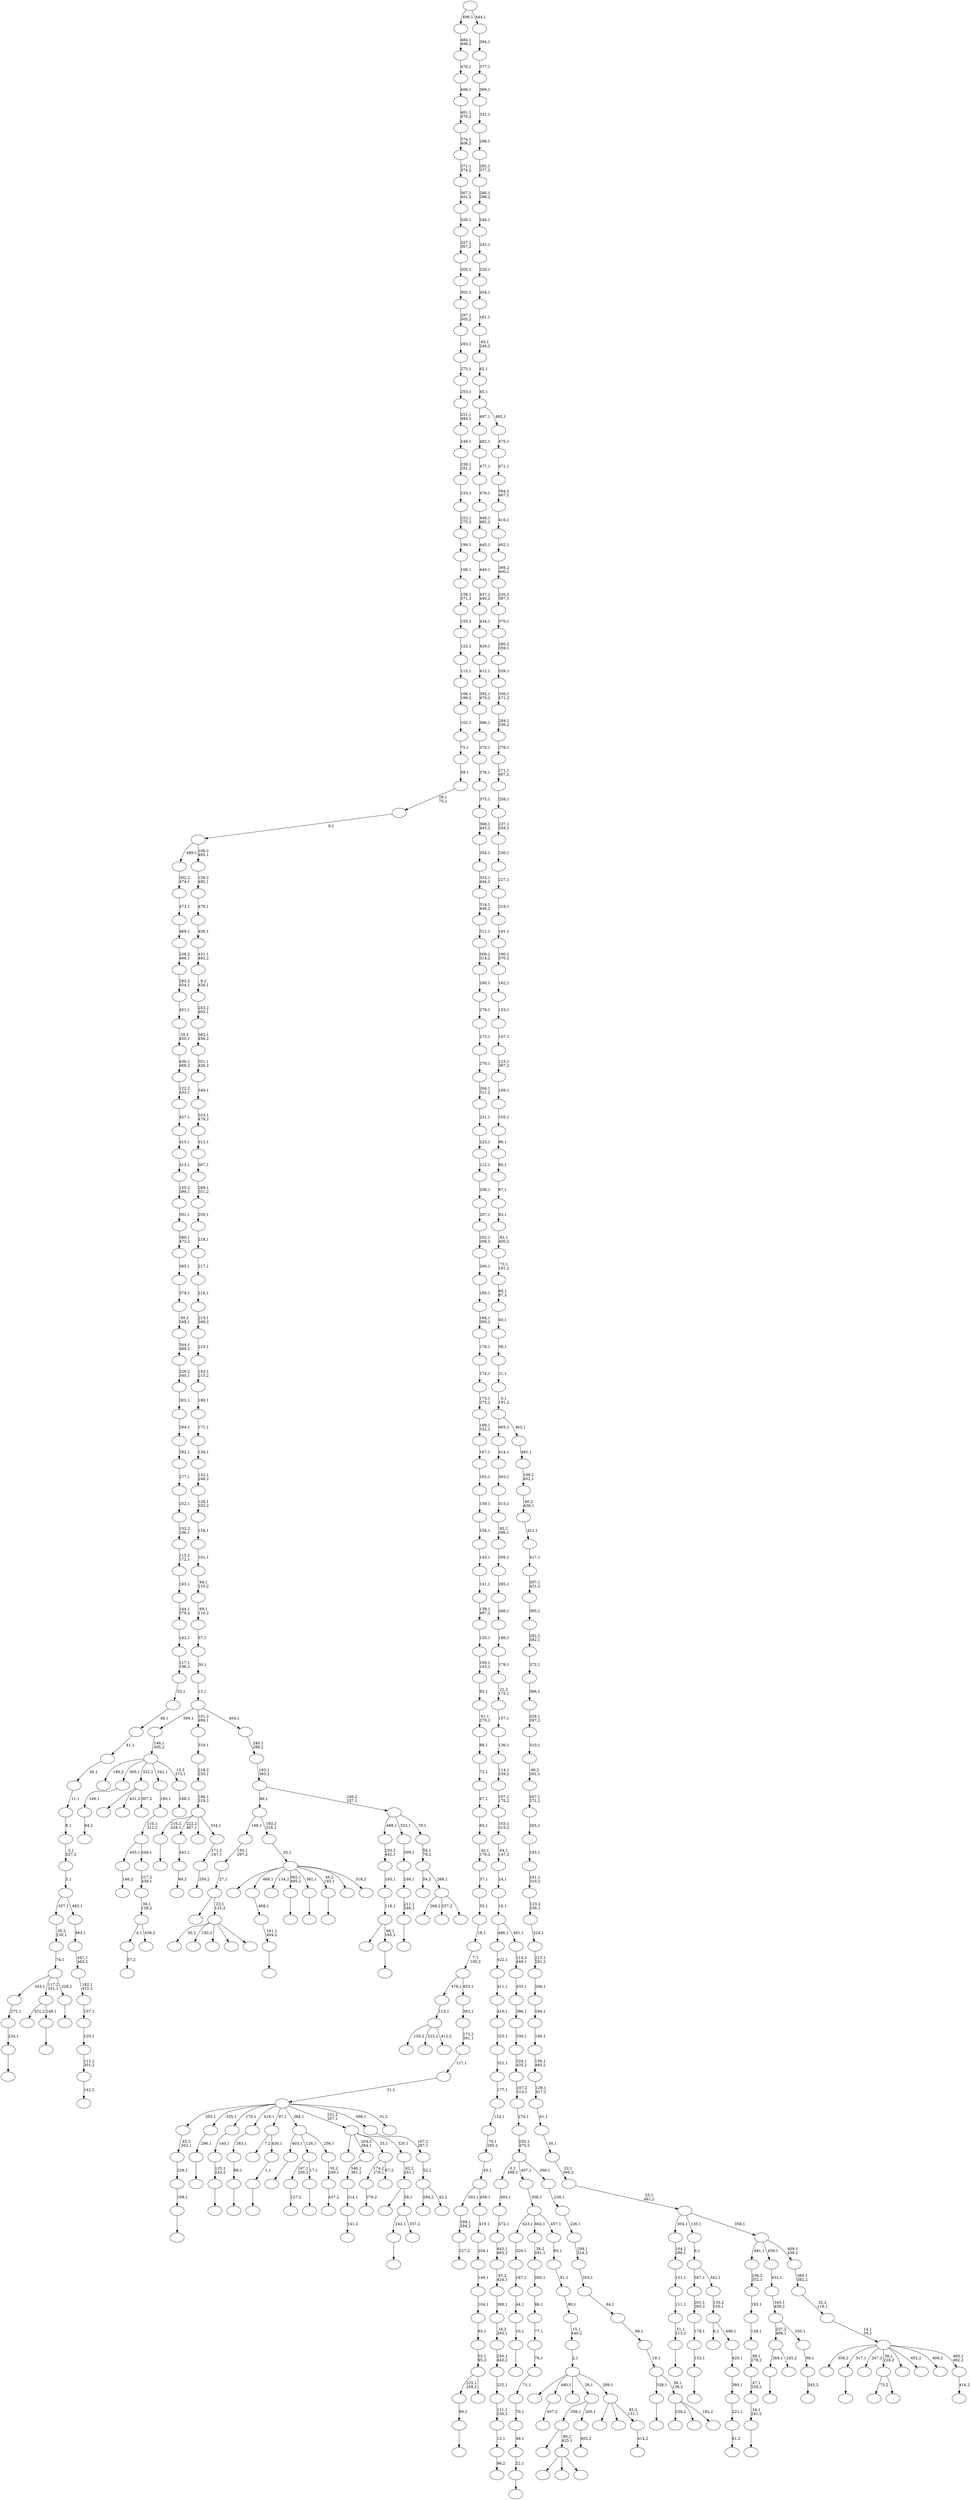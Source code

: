 digraph T {
	600 [label=""]
	599 [label=""]
	598 [label=""]
	597 [label=""]
	596 [label=""]
	595 [label=""]
	594 [label=""]
	593 [label=""]
	592 [label=""]
	591 [label=""]
	590 [label=""]
	589 [label=""]
	588 [label=""]
	587 [label=""]
	586 [label=""]
	585 [label=""]
	584 [label=""]
	583 [label=""]
	582 [label=""]
	581 [label=""]
	580 [label=""]
	579 [label=""]
	578 [label=""]
	577 [label=""]
	576 [label=""]
	575 [label=""]
	574 [label=""]
	573 [label=""]
	572 [label=""]
	571 [label=""]
	570 [label=""]
	569 [label=""]
	568 [label=""]
	567 [label=""]
	566 [label=""]
	565 [label=""]
	564 [label=""]
	563 [label=""]
	562 [label=""]
	561 [label=""]
	560 [label=""]
	559 [label=""]
	558 [label=""]
	557 [label=""]
	556 [label=""]
	555 [label=""]
	554 [label=""]
	553 [label=""]
	552 [label=""]
	551 [label=""]
	550 [label=""]
	549 [label=""]
	548 [label=""]
	547 [label=""]
	546 [label=""]
	545 [label=""]
	544 [label=""]
	543 [label=""]
	542 [label=""]
	541 [label=""]
	540 [label=""]
	539 [label=""]
	538 [label=""]
	537 [label=""]
	536 [label=""]
	535 [label=""]
	534 [label=""]
	533 [label=""]
	532 [label=""]
	531 [label=""]
	530 [label=""]
	529 [label=""]
	528 [label=""]
	527 [label=""]
	526 [label=""]
	525 [label=""]
	524 [label=""]
	523 [label=""]
	522 [label=""]
	521 [label=""]
	520 [label=""]
	519 [label=""]
	518 [label=""]
	517 [label=""]
	516 [label=""]
	515 [label=""]
	514 [label=""]
	513 [label=""]
	512 [label=""]
	511 [label=""]
	510 [label=""]
	509 [label=""]
	508 [label=""]
	507 [label=""]
	506 [label=""]
	505 [label=""]
	504 [label=""]
	503 [label=""]
	502 [label=""]
	501 [label=""]
	500 [label=""]
	499 [label=""]
	498 [label=""]
	497 [label=""]
	496 [label=""]
	495 [label=""]
	494 [label=""]
	493 [label=""]
	492 [label=""]
	491 [label=""]
	490 [label=""]
	489 [label=""]
	488 [label=""]
	487 [label=""]
	486 [label=""]
	485 [label=""]
	484 [label=""]
	483 [label=""]
	482 [label=""]
	481 [label=""]
	480 [label=""]
	479 [label=""]
	478 [label=""]
	477 [label=""]
	476 [label=""]
	475 [label=""]
	474 [label=""]
	473 [label=""]
	472 [label=""]
	471 [label=""]
	470 [label=""]
	469 [label=""]
	468 [label=""]
	467 [label=""]
	466 [label=""]
	465 [label=""]
	464 [label=""]
	463 [label=""]
	462 [label=""]
	461 [label=""]
	460 [label=""]
	459 [label=""]
	458 [label=""]
	457 [label=""]
	456 [label=""]
	455 [label=""]
	454 [label=""]
	453 [label=""]
	452 [label=""]
	451 [label=""]
	450 [label=""]
	449 [label=""]
	448 [label=""]
	447 [label=""]
	446 [label=""]
	445 [label=""]
	444 [label=""]
	443 [label=""]
	442 [label=""]
	441 [label=""]
	440 [label=""]
	439 [label=""]
	438 [label=""]
	437 [label=""]
	436 [label=""]
	435 [label=""]
	434 [label=""]
	433 [label=""]
	432 [label=""]
	431 [label=""]
	430 [label=""]
	429 [label=""]
	428 [label=""]
	427 [label=""]
	426 [label=""]
	425 [label=""]
	424 [label=""]
	423 [label=""]
	422 [label=""]
	421 [label=""]
	420 [label=""]
	419 [label=""]
	418 [label=""]
	417 [label=""]
	416 [label=""]
	415 [label=""]
	414 [label=""]
	413 [label=""]
	412 [label=""]
	411 [label=""]
	410 [label=""]
	409 [label=""]
	408 [label=""]
	407 [label=""]
	406 [label=""]
	405 [label=""]
	404 [label=""]
	403 [label=""]
	402 [label=""]
	401 [label=""]
	400 [label=""]
	399 [label=""]
	398 [label=""]
	397 [label=""]
	396 [label=""]
	395 [label=""]
	394 [label=""]
	393 [label=""]
	392 [label=""]
	391 [label=""]
	390 [label=""]
	389 [label=""]
	388 [label=""]
	387 [label=""]
	386 [label=""]
	385 [label=""]
	384 [label=""]
	383 [label=""]
	382 [label=""]
	381 [label=""]
	380 [label=""]
	379 [label=""]
	378 [label=""]
	377 [label=""]
	376 [label=""]
	375 [label=""]
	374 [label=""]
	373 [label=""]
	372 [label=""]
	371 [label=""]
	370 [label=""]
	369 [label=""]
	368 [label=""]
	367 [label=""]
	366 [label=""]
	365 [label=""]
	364 [label=""]
	363 [label=""]
	362 [label=""]
	361 [label=""]
	360 [label=""]
	359 [label=""]
	358 [label=""]
	357 [label=""]
	356 [label=""]
	355 [label=""]
	354 [label=""]
	353 [label=""]
	352 [label=""]
	351 [label=""]
	350 [label=""]
	349 [label=""]
	348 [label=""]
	347 [label=""]
	346 [label=""]
	345 [label=""]
	344 [label=""]
	343 [label=""]
	342 [label=""]
	341 [label=""]
	340 [label=""]
	339 [label=""]
	338 [label=""]
	337 [label=""]
	336 [label=""]
	335 [label=""]
	334 [label=""]
	333 [label=""]
	332 [label=""]
	331 [label=""]
	330 [label=""]
	329 [label=""]
	328 [label=""]
	327 [label=""]
	326 [label=""]
	325 [label=""]
	324 [label=""]
	323 [label=""]
	322 [label=""]
	321 [label=""]
	320 [label=""]
	319 [label=""]
	318 [label=""]
	317 [label=""]
	316 [label=""]
	315 [label=""]
	314 [label=""]
	313 [label=""]
	312 [label=""]
	311 [label=""]
	310 [label=""]
	309 [label=""]
	308 [label=""]
	307 [label=""]
	306 [label=""]
	305 [label=""]
	304 [label=""]
	303 [label=""]
	302 [label=""]
	301 [label=""]
	300 [label=""]
	299 [label=""]
	298 [label=""]
	297 [label=""]
	296 [label=""]
	295 [label=""]
	294 [label=""]
	293 [label=""]
	292 [label=""]
	291 [label=""]
	290 [label=""]
	289 [label=""]
	288 [label=""]
	287 [label=""]
	286 [label=""]
	285 [label=""]
	284 [label=""]
	283 [label=""]
	282 [label=""]
	281 [label=""]
	280 [label=""]
	279 [label=""]
	278 [label=""]
	277 [label=""]
	276 [label=""]
	275 [label=""]
	274 [label=""]
	273 [label=""]
	272 [label=""]
	271 [label=""]
	270 [label=""]
	269 [label=""]
	268 [label=""]
	267 [label=""]
	266 [label=""]
	265 [label=""]
	264 [label=""]
	263 [label=""]
	262 [label=""]
	261 [label=""]
	260 [label=""]
	259 [label=""]
	258 [label=""]
	257 [label=""]
	256 [label=""]
	255 [label=""]
	254 [label=""]
	253 [label=""]
	252 [label=""]
	251 [label=""]
	250 [label=""]
	249 [label=""]
	248 [label=""]
	247 [label=""]
	246 [label=""]
	245 [label=""]
	244 [label=""]
	243 [label=""]
	242 [label=""]
	241 [label=""]
	240 [label=""]
	239 [label=""]
	238 [label=""]
	237 [label=""]
	236 [label=""]
	235 [label=""]
	234 [label=""]
	233 [label=""]
	232 [label=""]
	231 [label=""]
	230 [label=""]
	229 [label=""]
	228 [label=""]
	227 [label=""]
	226 [label=""]
	225 [label=""]
	224 [label=""]
	223 [label=""]
	222 [label=""]
	221 [label=""]
	220 [label=""]
	219 [label=""]
	218 [label=""]
	217 [label=""]
	216 [label=""]
	215 [label=""]
	214 [label=""]
	213 [label=""]
	212 [label=""]
	211 [label=""]
	210 [label=""]
	209 [label=""]
	208 [label=""]
	207 [label=""]
	206 [label=""]
	205 [label=""]
	204 [label=""]
	203 [label=""]
	202 [label=""]
	201 [label=""]
	200 [label=""]
	199 [label=""]
	198 [label=""]
	197 [label=""]
	196 [label=""]
	195 [label=""]
	194 [label=""]
	193 [label=""]
	192 [label=""]
	191 [label=""]
	190 [label=""]
	189 [label=""]
	188 [label=""]
	187 [label=""]
	186 [label=""]
	185 [label=""]
	184 [label=""]
	183 [label=""]
	182 [label=""]
	181 [label=""]
	180 [label=""]
	179 [label=""]
	178 [label=""]
	177 [label=""]
	176 [label=""]
	175 [label=""]
	174 [label=""]
	173 [label=""]
	172 [label=""]
	171 [label=""]
	170 [label=""]
	169 [label=""]
	168 [label=""]
	167 [label=""]
	166 [label=""]
	165 [label=""]
	164 [label=""]
	163 [label=""]
	162 [label=""]
	161 [label=""]
	160 [label=""]
	159 [label=""]
	158 [label=""]
	157 [label=""]
	156 [label=""]
	155 [label=""]
	154 [label=""]
	153 [label=""]
	152 [label=""]
	151 [label=""]
	150 [label=""]
	149 [label=""]
	148 [label=""]
	147 [label=""]
	146 [label=""]
	145 [label=""]
	144 [label=""]
	143 [label=""]
	142 [label=""]
	141 [label=""]
	140 [label=""]
	139 [label=""]
	138 [label=""]
	137 [label=""]
	136 [label=""]
	135 [label=""]
	134 [label=""]
	133 [label=""]
	132 [label=""]
	131 [label=""]
	130 [label=""]
	129 [label=""]
	128 [label=""]
	127 [label=""]
	126 [label=""]
	125 [label=""]
	124 [label=""]
	123 [label=""]
	122 [label=""]
	121 [label=""]
	120 [label=""]
	119 [label=""]
	118 [label=""]
	117 [label=""]
	116 [label=""]
	115 [label=""]
	114 [label=""]
	113 [label=""]
	112 [label=""]
	111 [label=""]
	110 [label=""]
	109 [label=""]
	108 [label=""]
	107 [label=""]
	106 [label=""]
	105 [label=""]
	104 [label=""]
	103 [label=""]
	102 [label=""]
	101 [label=""]
	100 [label=""]
	99 [label=""]
	98 [label=""]
	97 [label=""]
	96 [label=""]
	95 [label=""]
	94 [label=""]
	93 [label=""]
	92 [label=""]
	91 [label=""]
	90 [label=""]
	89 [label=""]
	88 [label=""]
	87 [label=""]
	86 [label=""]
	85 [label=""]
	84 [label=""]
	83 [label=""]
	82 [label=""]
	81 [label=""]
	80 [label=""]
	79 [label=""]
	78 [label=""]
	77 [label=""]
	76 [label=""]
	75 [label=""]
	74 [label=""]
	73 [label=""]
	72 [label=""]
	71 [label=""]
	70 [label=""]
	69 [label=""]
	68 [label=""]
	67 [label=""]
	66 [label=""]
	65 [label=""]
	64 [label=""]
	63 [label=""]
	62 [label=""]
	61 [label=""]
	60 [label=""]
	59 [label=""]
	58 [label=""]
	57 [label=""]
	56 [label=""]
	55 [label=""]
	54 [label=""]
	53 [label=""]
	52 [label=""]
	51 [label=""]
	50 [label=""]
	49 [label=""]
	48 [label=""]
	47 [label=""]
	46 [label=""]
	45 [label=""]
	44 [label=""]
	43 [label=""]
	42 [label=""]
	41 [label=""]
	40 [label=""]
	39 [label=""]
	38 [label=""]
	37 [label=""]
	36 [label=""]
	35 [label=""]
	34 [label=""]
	33 [label=""]
	32 [label=""]
	31 [label=""]
	30 [label=""]
	29 [label=""]
	28 [label=""]
	27 [label=""]
	26 [label=""]
	25 [label=""]
	24 [label=""]
	23 [label=""]
	22 [label=""]
	21 [label=""]
	20 [label=""]
	19 [label=""]
	18 [label=""]
	17 [label=""]
	16 [label=""]
	15 [label=""]
	14 [label=""]
	13 [label=""]
	12 [label=""]
	11 [label=""]
	10 [label=""]
	9 [label=""]
	8 [label=""]
	7 [label=""]
	6 [label=""]
	5 [label=""]
	4 [label=""]
	3 [label=""]
	2 [label=""]
	1 [label=""]
	0 [label=""]
	598 -> 599 [label="127,2"]
	592 -> 593 [label="57,2"]
	586 -> 587 [label=""]
	585 -> 586 [label="152,1"]
	584 -> 585 [label="178,1"]
	583 -> 584 [label="201,1\n265,2"]
	581 -> 582 [label=""]
	580 -> 581 [label="108,1"]
	579 -> 580 [label="229,1"]
	578 -> 579 [label="45,2\n262,1"]
	575 -> 576 [label=""]
	574 -> 575 [label="296,1"]
	572 -> 573 [label=""]
	571 -> 572 [label="125,1\n243,2"]
	570 -> 571 [label="140,1"]
	568 -> 569 [label=""]
	566 -> 567 [label=""]
	563 -> 564 [label=""]
	560 -> 568 [label="269,1"]
	560 -> 561 [label="245,2"]
	558 -> 559 [label="146,2"]
	554 -> 555 [label="276,2"]
	551 -> 552 [label="227,2"]
	550 -> 551 [label="188,1\n284,2"]
	548 -> 549 [label=""]
	547 -> 548 [label="10,1"]
	546 -> 547 [label="44,1"]
	545 -> 546 [label="187,1"]
	544 -> 545 [label="326,1"]
	542 -> 543 [label=""]
	541 -> 542 [label="234,1"]
	540 -> 541 [label="272,1"]
	538 -> 539 [label=""]
	537 -> 538 [label="22,1"]
	536 -> 537 [label="49,1"]
	535 -> 536 [label="70,1"]
	534 -> 535 [label="71,1"]
	533 -> 534 [label="76,1"]
	532 -> 533 [label="77,1"]
	531 -> 532 [label="86,1"]
	530 -> 531 [label="260,1"]
	529 -> 530 [label="38,2\n281,1"]
	526 -> 527 [label=""]
	525 -> 526 [label="89,1"]
	524 -> 525 [label="263,1"]
	522 -> 523 [label="141,2"]
	521 -> 522 [label="214,1"]
	520 -> 521 [label="346,1\n361,2"]
	518 -> 519 [label=""]
	517 -> 518 [label="34,1\n241,2"]
	516 -> 517 [label="47,1\n328,2"]
	515 -> 516 [label="99,1\n278,2"]
	514 -> 515 [label="138,1"]
	513 -> 514 [label="192,1"]
	512 -> 513 [label="236,2\n352,1"]
	510 -> 511 [label=""]
	509 -> 510 [label="51,1\n213,2"]
	508 -> 509 [label="111,1"]
	507 -> 508 [label="151,1"]
	506 -> 507 [label="164,2\n286,1"]
	504 -> 505 [label=""]
	501 -> 502 [label=""]
	500 -> 501 [label="161,1\n404,2"]
	499 -> 500 [label="408,1"]
	495 -> 496 [label=""]
	494 -> 598 [label="197,1\n200,2"]
	494 -> 495 [label="17,1"]
	492 -> 493 [label=""]
	491 -> 492 [label="1,1"]
	490 -> 600 [label="7,2"]
	490 -> 491 [label="430,1"]
	486 -> 487 [label="407,2"]
	484 -> 485 [label="345,2"]
	483 -> 484 [label="98,1"]
	482 -> 560 [label="237,2\n498,1"]
	482 -> 483 [label="350,1"]
	481 -> 482 [label="345,1\n459,2"]
	480 -> 481 [label="432,1"]
	477 -> 554 [label="174,2\n276,1"]
	477 -> 478 [label="67,2"]
	475 -> 476 [label="437,2"]
	474 -> 475 [label="35,2\n249,1"]
	473 -> 504 [label="403,1"]
	473 -> 494 [label="126,1"]
	473 -> 474 [label="256,1"]
	471 -> 472 [label="94,2"]
	470 -> 471 [label="166,1"]
	468 -> 565 [label=""]
	468 -> 553 [label="431,2"]
	468 -> 469 [label="307,2"]
	464 -> 566 [label="242,1"]
	464 -> 465 [label="357,2"]
	463 -> 497 [label=""]
	463 -> 464 [label="58,1"]
	462 -> 463 [label="62,2\n261,1"]
	461 -> 588 [label=""]
	461 -> 520 [label="204,2\n364,1"]
	461 -> 477 [label="33,1"]
	461 -> 462 [label="320,1"]
	458 -> 528 [label=""]
	458 -> 488 [label=""]
	458 -> 459 [label=""]
	457 -> 591 [label=""]
	457 -> 458 [label="80,2\n425,1"]
	455 -> 456 [label="96,2"]
	454 -> 455 [label="12,1"]
	453 -> 454 [label="121,1\n230,2"]
	452 -> 453 [label="232,1"]
	451 -> 452 [label="250,1\n443,2"]
	450 -> 451 [label="16,2\n293,1"]
	449 -> 450 [label="388,1"]
	448 -> 449 [label="83,2\n424,1"]
	447 -> 448 [label="443,1\n465,2"]
	446 -> 447 [label="472,1"]
	445 -> 446 [label="493,1"]
	443 -> 562 [label="264,2"]
	443 -> 444 [label="42,2"]
	442 -> 443 [label="52,1"]
	441 -> 442 [label="167,2\n287,1"]
	438 -> 439 [label=""]
	436 -> 592 [label="4,1"]
	436 -> 437 [label="439,2"]
	435 -> 436 [label="36,1\n128,2"]
	434 -> 435 [label="217,2\n439,1"]
	433 -> 558 [label="455,1"]
	433 -> 434 [label="448,1"]
	432 -> 433 [label="110,1\n312,2"]
	431 -> 432 [label="180,1"]
	429 -> 430 [label=""]
	428 -> 589 [label=""]
	428 -> 429 [label="66,1\n185,2"]
	427 -> 428 [label="118,1"]
	426 -> 427 [label="185,1"]
	425 -> 426 [label="233,2\n442,1"]
	423 -> 424 [label="168,2"]
	422 -> 489 [label="189,2"]
	422 -> 470 [label="365,1"]
	422 -> 468 [label="322,1"]
	422 -> 431 [label="342,1"]
	422 -> 423 [label="13,2\n373,1"]
	421 -> 422 [label="146,1\n405,2"]
	419 -> 420 [label=""]
	417 -> 418 [label=""]
	415 -> 416 [label=""]
	413 -> 414 [label="402,2"]
	412 -> 457 [label="356,1"]
	412 -> 413 [label="205,1"]
	410 -> 411 [label="69,2"]
	409 -> 410 [label="441,1"]
	407 -> 503 [label="159,2"]
	407 -> 479 [label="223,2"]
	407 -> 408 [label="412,2"]
	406 -> 407 [label="113,1"]
	404 -> 405 [label=""]
	403 -> 404 [label="211,1\n246,2"]
	402 -> 403 [label="246,1"]
	401 -> 402 [label="309,1"]
	398 -> 399 [label=""]
	397 -> 557 [label="331,2"]
	397 -> 398 [label="148,1"]
	391 -> 392 [label=""]
	389 -> 393 [label="73,2"]
	389 -> 390 [label=""]
	387 -> 388 [label="414,2"]
	386 -> 595 [label=""]
	386 -> 400 [label=""]
	386 -> 387 [label="85,2\n131,1"]
	385 -> 577 [label=""]
	385 -> 486 [label="480,1"]
	385 -> 440 [label=""]
	385 -> 412 [label="28,1"]
	385 -> 386 [label="289,1"]
	384 -> 385 [label="2,1"]
	383 -> 384 [label="15,1\n449,2"]
	382 -> 383 [label="80,1"]
	381 -> 382 [label="81,1"]
	380 -> 381 [label="93,1"]
	379 -> 544 [label="423,1"]
	379 -> 529 [label="464,1"]
	379 -> 380 [label="457,1"]
	378 -> 379 [label="308,1"]
	376 -> 377 [label="259,2"]
	375 -> 376 [label="171,2\n247,1"]
	374 -> 563 [label="216,2\n428,1"]
	374 -> 409 [label="222,2\n487,1"]
	374 -> 396 [label=""]
	374 -> 375 [label="334,1"]
	373 -> 374 [label="194,1\n319,2"]
	372 -> 373 [label="218,2\n235,1"]
	371 -> 372 [label="319,1"]
	369 -> 370 [label=""]
	368 -> 540 [label="343,1"]
	368 -> 397 [label="117,2\n331,1"]
	368 -> 369 [label="228,1"]
	367 -> 368 [label="74,1"]
	366 -> 367 [label="26,2\n130,1"]
	364 -> 365 [label="142,2"]
	363 -> 364 [label="112,1\n301,2"]
	362 -> 363 [label="120,1"]
	361 -> 362 [label="137,1"]
	360 -> 361 [label="182,1\n415,2"]
	359 -> 360 [label="447,1\n463,2"]
	358 -> 359 [label="463,1"]
	357 -> 366 [label="337,1"]
	357 -> 358 [label="483,1"]
	356 -> 357 [label="3,1"]
	355 -> 356 [label="5,1\n327,2"]
	354 -> 355 [label="6,1"]
	353 -> 354 [label="11,1"]
	352 -> 353 [label="26,1"]
	351 -> 352 [label="41,1"]
	350 -> 351 [label="48,1"]
	349 -> 350 [label="53,1"]
	348 -> 349 [label="117,1\n196,2"]
	347 -> 348 [label="142,1"]
	346 -> 347 [label="144,1\n379,2"]
	345 -> 346 [label="163,1"]
	344 -> 345 [label="115,2\n172,1"]
	343 -> 344 [label="102,2\n196,1"]
	342 -> 343 [label="252,1"]
	341 -> 342 [label="277,1"]
	340 -> 341 [label="292,1"]
	339 -> 340 [label="294,1"]
	338 -> 339 [label="301,1"]
	337 -> 338 [label="329,2\n340,1"]
	336 -> 337 [label="344,1\n489,2"]
	335 -> 336 [label="59,2\n348,1"]
	334 -> 335 [label="379,1"]
	333 -> 334 [label="385,1"]
	332 -> 333 [label="390,1\n473,2"]
	331 -> 332 [label="391,1"]
	330 -> 331 [label="155,2\n399,1"]
	329 -> 330 [label="413,1"]
	328 -> 329 [label="415,1"]
	327 -> 328 [label="427,1"]
	326 -> 327 [label="122,2\n433,1"]
	325 -> 326 [label="436,1\n466,2"]
	324 -> 325 [label="29,2\n450,1"]
	323 -> 324 [label="451,1"]
	322 -> 323 [label="283,2\n454,1"]
	321 -> 322 [label="238,2\n466,1"]
	320 -> 321 [label="469,1"]
	319 -> 320 [label="473,1"]
	318 -> 319 [label="302,2\n474,1"]
	314 -> 315 [label=""]
	313 -> 314 [label="90,1"]
	309 -> 310 [label="61,2"]
	308 -> 309 [label="221,1"]
	307 -> 308 [label="380,1"]
	306 -> 307 [label="420,1"]
	305 -> 596 [label="8,2"]
	305 -> 306 [label="490,1"]
	304 -> 305 [label="133,2\n316,1"]
	303 -> 583 [label="347,1"]
	303 -> 304 [label="341,1"]
	302 -> 303 [label="8,1"]
	298 -> 313 [label="225,1\n258,2"]
	298 -> 299 [label=""]
	297 -> 298 [label="55,1\n95,2"]
	296 -> 297 [label="63,1"]
	295 -> 296 [label="104,1"]
	294 -> 295 [label="149,1"]
	293 -> 294 [label="254,1"]
	292 -> 293 [label="419,1"]
	291 -> 550 [label="303,1"]
	291 -> 292 [label="458,1"]
	290 -> 291 [label="43,1"]
	289 -> 290 [label="79,1\n295,2"]
	288 -> 289 [label="124,1"]
	287 -> 288 [label="177,1"]
	286 -> 287 [label="321,1"]
	285 -> 286 [label="325,1"]
	284 -> 285 [label="410,1"]
	283 -> 284 [label="411,1"]
	282 -> 283 [label="422,1"]
	280 -> 556 [label="30,2"]
	280 -> 467 [label="183,2"]
	280 -> 466 [label=""]
	280 -> 316 [label=""]
	280 -> 281 [label=""]
	279 -> 394 [label=""]
	279 -> 280 [label="23,1\n132,2"]
	278 -> 279 [label="27,1"]
	277 -> 278 [label="150,1\n297,2"]
	273 -> 317 [label="239,2"]
	273 -> 275 [label=""]
	273 -> 274 [label="162,2"]
	272 -> 415 [label="338,1"]
	272 -> 273 [label="39,1\n136,2"]
	271 -> 272 [label="19,1"]
	270 -> 271 [label="68,1"]
	269 -> 270 [label="84,1"]
	268 -> 269 [label="203,1"]
	267 -> 268 [label="209,1\n324,2"]
	266 -> 267 [label="226,1"]
	265 -> 266 [label="239,1"]
	264 -> 445 [label="0,2\n499,1"]
	264 -> 378 [label="407,1"]
	264 -> 265 [label="299,1"]
	263 -> 264 [label="255,1\n475,2"]
	262 -> 263 [label="274,1"]
	261 -> 262 [label="107,2\n313,1"]
	260 -> 261 [label="324,1\n435,2"]
	259 -> 260 [label="330,1"]
	258 -> 259 [label="396,1"]
	257 -> 258 [label="435,1"]
	256 -> 257 [label="114,2\n449,1"]
	255 -> 282 [label="486,1"]
	255 -> 256 [label="491,1"]
	254 -> 255 [label="16,1"]
	253 -> 254 [label="24,1"]
	252 -> 253 [label="64,1\n147,2"]
	251 -> 252 [label="103,1\n315,2"]
	250 -> 251 [label="107,1\n175,2"]
	249 -> 250 [label="114,1\n339,2"]
	248 -> 249 [label="136,1"]
	247 -> 248 [label="157,1"]
	246 -> 247 [label="21,2\n175,1"]
	245 -> 246 [label="179,1"]
	244 -> 245 [label="186,1"]
	243 -> 244 [label="266,1"]
	242 -> 243 [label="285,1"]
	241 -> 242 [label="295,1"]
	240 -> 241 [label="82,2\n306,1"]
	239 -> 240 [label="315,1"]
	238 -> 239 [label="393,1"]
	237 -> 238 [label="414,1"]
	235 -> 594 [label=""]
	235 -> 499 [label="468,1"]
	235 -> 460 [label="134,2"]
	235 -> 438 [label="362,1\n495,2"]
	235 -> 419 [label="381,1"]
	235 -> 391 [label="46,2\n145,1"]
	235 -> 276 [label=""]
	235 -> 236 [label="318,2"]
	234 -> 235 [label="20,1"]
	233 -> 277 [label="198,1"]
	233 -> 234 [label="193,2\n318,1"]
	231 -> 597 [label="268,2"]
	231 -> 498 [label="257,2"]
	231 -> 232 [label=""]
	230 -> 301 [label="54,2"]
	230 -> 231 [label="268,1"]
	229 -> 230 [label="54,1\n78,2"]
	228 -> 425 [label="488,1"]
	228 -> 401 [label="323,1"]
	228 -> 229 [label="78,1"]
	227 -> 233 [label="46,1"]
	227 -> 228 [label="240,2\n257,1"]
	226 -> 227 [label="183,1\n383,2"]
	225 -> 226 [label="240,1\n288,2"]
	224 -> 421 [label="389,1"]
	224 -> 371 [label="101,2\n494,1"]
	224 -> 225 [label="404,1"]
	223 -> 224 [label="13,1"]
	222 -> 223 [label="30,1"]
	221 -> 222 [label="57,1"]
	220 -> 221 [label="69,1\n116,2"]
	219 -> 220 [label="94,1\n210,2"]
	218 -> 219 [label="101,1"]
	217 -> 218 [label="116,1"]
	216 -> 217 [label="128,1\n333,2"]
	215 -> 216 [label="132,1\n248,2"]
	214 -> 215 [label="134,1"]
	213 -> 214 [label="171,1"]
	212 -> 213 [label="189,1"]
	211 -> 212 [label="193,1\n215,2"]
	210 -> 211 [label="210,1"]
	209 -> 210 [label="215,1\n349,2"]
	208 -> 209 [label="216,1"]
	207 -> 208 [label="217,1"]
	206 -> 207 [label="218,1"]
	205 -> 206 [label="259,1"]
	204 -> 205 [label="288,1\n351,2"]
	203 -> 204 [label="307,1"]
	202 -> 203 [label="312,1"]
	201 -> 202 [label="333,1\n479,2"]
	200 -> 201 [label="349,1"]
	199 -> 200 [label="351,1\n426,2"]
	198 -> 199 [label="383,1\n456,2"]
	197 -> 198 [label="253,2\n405,1"]
	196 -> 197 [label="9,2\n426,1"]
	195 -> 196 [label="431,1\n492,2"]
	194 -> 195 [label="456,1"]
	193 -> 194 [label="479,1"]
	192 -> 193 [label="158,2\n492,1"]
	191 -> 318 [label="489,1"]
	191 -> 192 [label="106,2\n495,1"]
	190 -> 191 [label="9,1"]
	189 -> 190 [label="29,1\n75,2"]
	188 -> 189 [label="59,1"]
	187 -> 188 [label="75,1"]
	186 -> 187 [label="102,1"]
	185 -> 186 [label="106,1\n199,2"]
	184 -> 185 [label="115,1"]
	183 -> 184 [label="122,1"]
	182 -> 183 [label="155,1"]
	181 -> 182 [label="158,1\n371,2"]
	180 -> 181 [label="168,1"]
	179 -> 180 [label="199,1"]
	178 -> 179 [label="222,1\n275,2"]
	177 -> 178 [label="233,1"]
	176 -> 177 [label="238,1\n251,2"]
	175 -> 176 [label="248,1"]
	174 -> 175 [label="251,1\n484,2"]
	173 -> 174 [label="253,1"]
	172 -> 173 [label="275,1"]
	171 -> 172 [label="283,1"]
	170 -> 171 [label="297,1\n305,2"]
	169 -> 170 [label="302,1"]
	168 -> 169 [label="305,1"]
	167 -> 168 [label="327,1\n367,2"]
	166 -> 167 [label="329,1"]
	165 -> 166 [label="367,1\n401,2"]
	164 -> 165 [label="371,1\n374,2"]
	163 -> 164 [label="374,1\n406,2"]
	162 -> 163 [label="401,1\n470,2"]
	161 -> 162 [label="406,1"]
	160 -> 161 [label="470,1"]
	159 -> 160 [label="484,1\n496,2"]
	157 -> 578 [label="355,1"]
	157 -> 574 [label="335,1"]
	157 -> 570 [label="170,1"]
	157 -> 524 [label="418,1"]
	157 -> 490 [label="97,1"]
	157 -> 473 [label="384,1"]
	157 -> 461 [label="231,2\n357,1"]
	157 -> 441 [label="398,1"]
	157 -> 158 [label="31,2"]
	156 -> 157 [label="31,1"]
	155 -> 156 [label="127,1"]
	154 -> 155 [label="173,2\n361,1"]
	153 -> 154 [label="363,1"]
	152 -> 406 [label="478,1"]
	152 -> 153 [label="453,1"]
	151 -> 152 [label="7,1\n100,2"]
	150 -> 151 [label="18,1"]
	149 -> 150 [label="35,1"]
	148 -> 149 [label="37,1"]
	147 -> 148 [label="42,1\n176,2"]
	146 -> 147 [label="65,1"]
	145 -> 146 [label="67,1"]
	144 -> 145 [label="72,1"]
	143 -> 144 [label="88,1"]
	142 -> 143 [label="91,1\n270,2"]
	141 -> 142 [label="92,1"]
	140 -> 141 [label="100,1\n143,2"]
	139 -> 140 [label="135,1"]
	138 -> 139 [label="139,1\n497,2"]
	137 -> 138 [label="141,1"]
	136 -> 137 [label="143,1"]
	135 -> 136 [label="154,1"]
	134 -> 135 [label="159,1"]
	133 -> 134 [label="165,1"]
	132 -> 133 [label="167,1"]
	131 -> 132 [label="169,1\n332,2"]
	130 -> 131 [label="173,1\n375,2"]
	129 -> 130 [label="174,1"]
	128 -> 129 [label="176,1"]
	127 -> 128 [label="184,1\n300,2"]
	126 -> 127 [label="195,1"]
	125 -> 126 [label="200,1"]
	124 -> 125 [label="202,1\n208,2"]
	123 -> 124 [label="207,1"]
	122 -> 123 [label="208,1"]
	121 -> 122 [label="212,1"]
	120 -> 121 [label="223,1"]
	119 -> 120 [label="231,1"]
	118 -> 119 [label="264,1\n311,2"]
	117 -> 118 [label="270,1"]
	116 -> 117 [label="273,1"]
	115 -> 116 [label="279,1"]
	114 -> 115 [label="290,1"]
	113 -> 114 [label="300,1\n314,2"]
	112 -> 113 [label="311,1"]
	111 -> 112 [label="314,1\n446,2"]
	110 -> 111 [label="353,1\n444,2"]
	109 -> 110 [label="354,1"]
	108 -> 109 [label="368,1\n445,2"]
	107 -> 108 [label="375,1"]
	106 -> 107 [label="376,1"]
	105 -> 106 [label="378,1"]
	104 -> 105 [label="386,1"]
	103 -> 104 [label="392,1\n476,2"]
	102 -> 103 [label="412,1"]
	101 -> 102 [label="429,1"]
	100 -> 101 [label="434,1"]
	99 -> 100 [label="437,1\n440,2"]
	98 -> 99 [label="440,1"]
	97 -> 98 [label="445,1"]
	96 -> 97 [label="446,1\n482,2"]
	95 -> 96 [label="476,1"]
	94 -> 95 [label="477,1"]
	93 -> 94 [label="482,1"]
	91 -> 92 [label="416,2"]
	90 -> 590 [label="358,2"]
	90 -> 417 [label="317,1"]
	90 -> 395 [label="267,2"]
	90 -> 389 [label="56,1\n224,2"]
	90 -> 312 [label=""]
	90 -> 311 [label="452,2"]
	90 -> 300 [label="409,2"]
	90 -> 91 [label="460,1\n462,2"]
	89 -> 90 [label="14,1\n50,2"]
	88 -> 89 [label="32,2\n119,1"]
	87 -> 88 [label="360,1\n382,2"]
	86 -> 512 [label="481,1"]
	86 -> 480 [label="459,1"]
	86 -> 87 [label="409,1\n438,2"]
	85 -> 506 [label="304,1"]
	85 -> 302 [label="133,1"]
	85 -> 86 [label="358,1"]
	84 -> 85 [label="25,1\n461,2"]
	83 -> 84 [label="32,1\n366,2"]
	82 -> 83 [label="50,1"]
	81 -> 82 [label="61,1"]
	80 -> 81 [label="129,1\n417,2"]
	79 -> 80 [label="156,1\n485,2"]
	78 -> 79 [label="160,1"]
	77 -> 78 [label="164,1"]
	76 -> 77 [label="206,1"]
	75 -> 76 [label="213,1\n291,2"]
	74 -> 75 [label="224,1"]
	73 -> 74 [label="123,2\n236,1"]
	72 -> 73 [label="241,1\n310,2"]
	71 -> 72 [label="245,1"]
	70 -> 71 [label="265,1"]
	69 -> 70 [label="267,1\n271,2"]
	68 -> 69 [label="40,2\n291,1"]
	67 -> 68 [label="310,1"]
	66 -> 67 [label="328,1\n397,2"]
	65 -> 66 [label="366,1"]
	64 -> 65 [label="372,1"]
	63 -> 64 [label="282,2\n382,1"]
	62 -> 63 [label="395,1"]
	61 -> 62 [label="397,1\n421,2"]
	60 -> 61 [label="417,1"]
	59 -> 60 [label="421,1"]
	58 -> 59 [label="60,2\n438,1"]
	57 -> 58 [label="109,2\n452,1"]
	56 -> 57 [label="461,1"]
	55 -> 237 [label="465,1"]
	55 -> 56 [label="462,1"]
	54 -> 55 [label="0,1\n191,2"]
	53 -> 54 [label="21,1"]
	52 -> 53 [label="38,1"]
	51 -> 52 [label="40,1"]
	50 -> 51 [label="60,1\n87,2"]
	49 -> 50 [label="73,1\n181,2"]
	48 -> 49 [label="82,1\n400,2"]
	47 -> 48 [label="83,1"]
	46 -> 47 [label="87,1"]
	45 -> 46 [label="95,1"]
	44 -> 45 [label="96,1"]
	43 -> 44 [label="105,1"]
	42 -> 43 [label="109,1"]
	41 -> 42 [label="123,1\n387,2"]
	40 -> 41 [label="147,1"]
	39 -> 40 [label="153,1"]
	38 -> 39 [label="162,1"]
	37 -> 38 [label="190,1\n370,2"]
	36 -> 37 [label="191,1"]
	35 -> 36 [label="219,1"]
	34 -> 35 [label="227,1"]
	33 -> 34 [label="230,1"]
	32 -> 33 [label="237,1\n359,2"]
	31 -> 32 [label="258,1"]
	30 -> 31 [label="271,1\n467,2"]
	29 -> 30 [label="278,1"]
	28 -> 29 [label="284,1\n336,2"]
	27 -> 28 [label="336,1\n471,2"]
	26 -> 27 [label="339,1"]
	25 -> 26 [label="280,2\n359,1"]
	24 -> 25 [label="370,1"]
	23 -> 24 [label="220,2\n387,1"]
	22 -> 23 [label="369,2\n400,1"]
	21 -> 22 [label="402,1"]
	20 -> 21 [label="416,1"]
	19 -> 20 [label="394,2\n467,1"]
	18 -> 19 [label="471,1"]
	17 -> 18 [label="475,1"]
	16 -> 93 [label="497,1"]
	16 -> 17 [label="485,1"]
	15 -> 16 [label="45,1"]
	14 -> 15 [label="62,1"]
	13 -> 14 [label="85,1\n244,2"]
	12 -> 13 [label="181,1"]
	11 -> 12 [label="204,1"]
	10 -> 11 [label="220,1"]
	9 -> 10 [label="243,1"]
	8 -> 9 [label="244,1"]
	7 -> 8 [label="280,1\n298,2"]
	6 -> 7 [label="282,1\n377,2"]
	5 -> 6 [label="298,1"]
	4 -> 5 [label="332,1"]
	3 -> 4 [label="369,1"]
	2 -> 3 [label="377,1"]
	1 -> 2 [label="394,1"]
	0 -> 159 [label="496,1"]
	0 -> 1 [label="444,1"]
}
